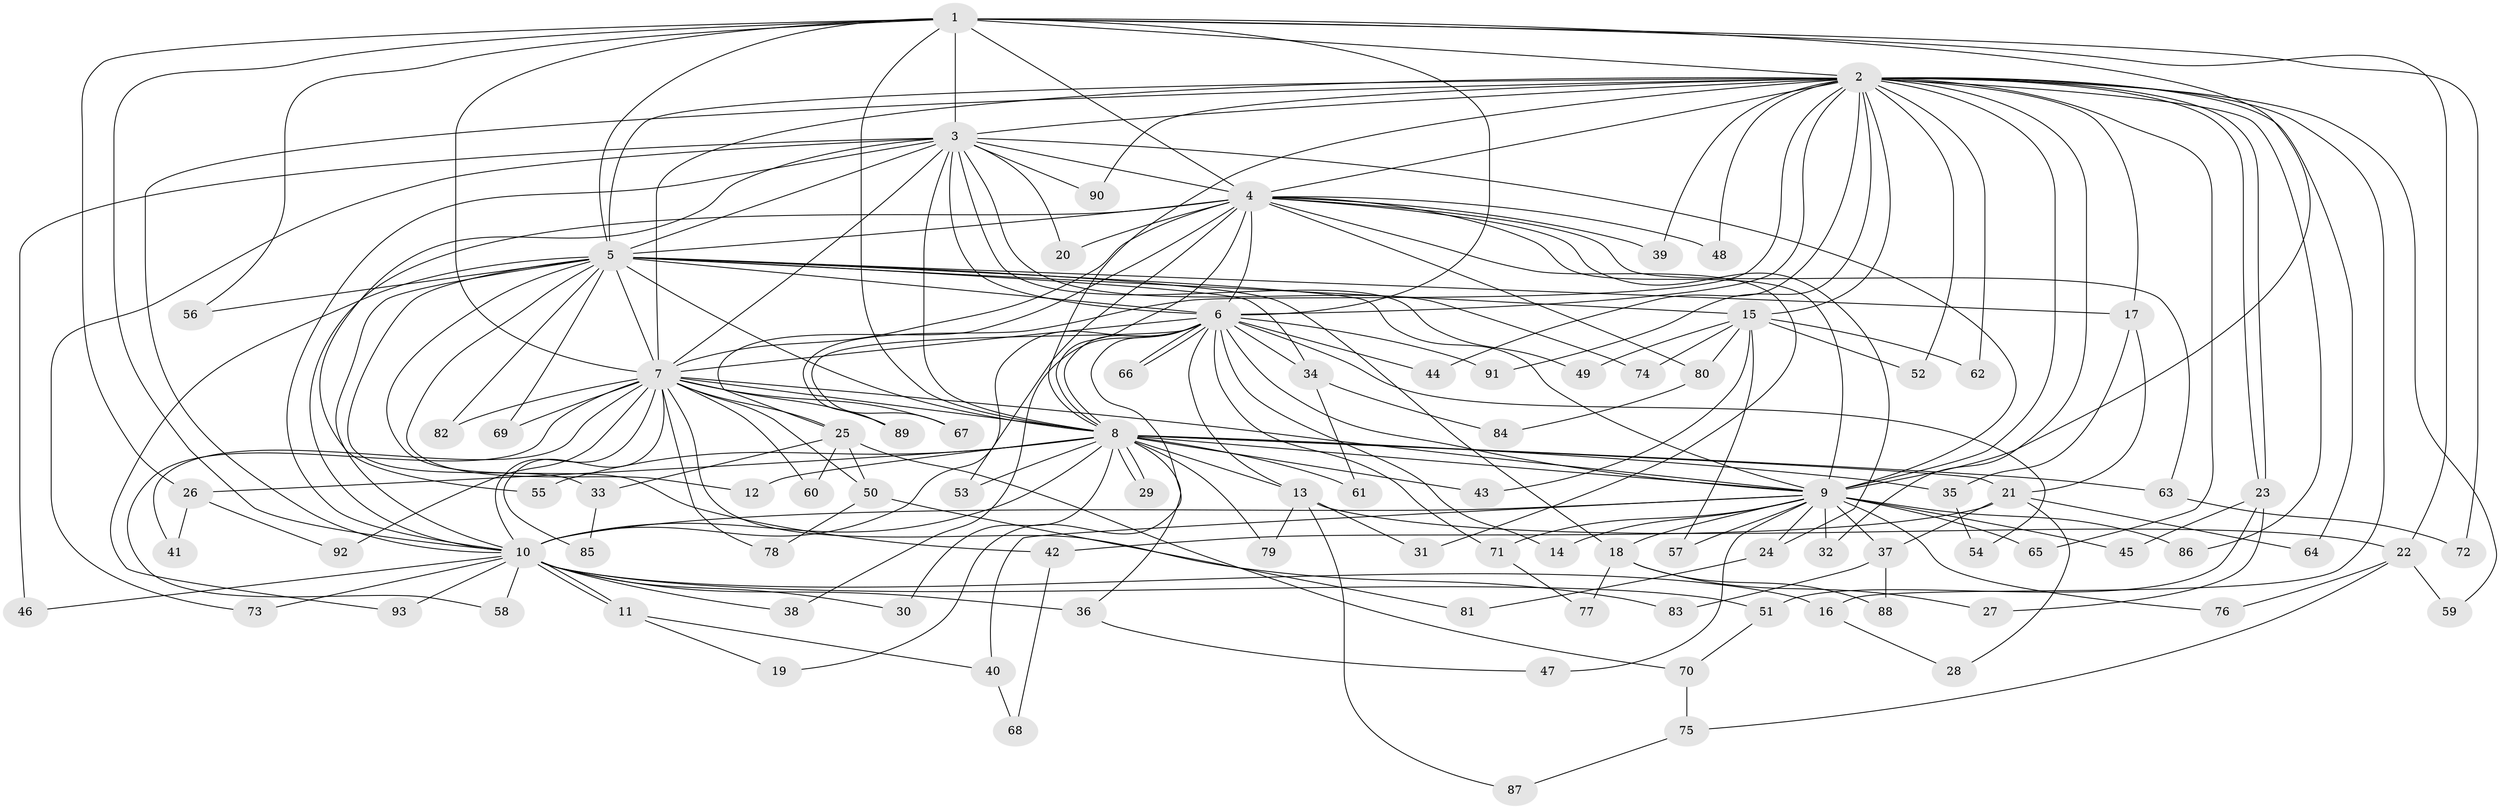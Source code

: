 // Generated by graph-tools (version 1.1) at 2025/49/03/09/25 03:49:38]
// undirected, 93 vertices, 211 edges
graph export_dot {
graph [start="1"]
  node [color=gray90,style=filled];
  1;
  2;
  3;
  4;
  5;
  6;
  7;
  8;
  9;
  10;
  11;
  12;
  13;
  14;
  15;
  16;
  17;
  18;
  19;
  20;
  21;
  22;
  23;
  24;
  25;
  26;
  27;
  28;
  29;
  30;
  31;
  32;
  33;
  34;
  35;
  36;
  37;
  38;
  39;
  40;
  41;
  42;
  43;
  44;
  45;
  46;
  47;
  48;
  49;
  50;
  51;
  52;
  53;
  54;
  55;
  56;
  57;
  58;
  59;
  60;
  61;
  62;
  63;
  64;
  65;
  66;
  67;
  68;
  69;
  70;
  71;
  72;
  73;
  74;
  75;
  76;
  77;
  78;
  79;
  80;
  81;
  82;
  83;
  84;
  85;
  86;
  87;
  88;
  89;
  90;
  91;
  92;
  93;
  1 -- 2;
  1 -- 3;
  1 -- 4;
  1 -- 5;
  1 -- 6;
  1 -- 7;
  1 -- 8;
  1 -- 9;
  1 -- 10;
  1 -- 22;
  1 -- 26;
  1 -- 56;
  1 -- 72;
  2 -- 3;
  2 -- 4;
  2 -- 5;
  2 -- 6;
  2 -- 7;
  2 -- 8;
  2 -- 9;
  2 -- 10;
  2 -- 15;
  2 -- 16;
  2 -- 17;
  2 -- 23;
  2 -- 23;
  2 -- 32;
  2 -- 39;
  2 -- 44;
  2 -- 48;
  2 -- 52;
  2 -- 59;
  2 -- 62;
  2 -- 64;
  2 -- 65;
  2 -- 86;
  2 -- 89;
  2 -- 90;
  2 -- 91;
  3 -- 4;
  3 -- 5;
  3 -- 6;
  3 -- 7;
  3 -- 8;
  3 -- 9;
  3 -- 10;
  3 -- 20;
  3 -- 46;
  3 -- 49;
  3 -- 55;
  3 -- 73;
  3 -- 74;
  3 -- 90;
  4 -- 5;
  4 -- 6;
  4 -- 7;
  4 -- 8;
  4 -- 9;
  4 -- 10;
  4 -- 20;
  4 -- 24;
  4 -- 25;
  4 -- 31;
  4 -- 39;
  4 -- 48;
  4 -- 53;
  4 -- 63;
  4 -- 80;
  5 -- 6;
  5 -- 7;
  5 -- 8;
  5 -- 9;
  5 -- 10;
  5 -- 12;
  5 -- 15;
  5 -- 17;
  5 -- 18;
  5 -- 33;
  5 -- 34;
  5 -- 42;
  5 -- 56;
  5 -- 69;
  5 -- 82;
  5 -- 93;
  6 -- 7;
  6 -- 8;
  6 -- 9;
  6 -- 10;
  6 -- 13;
  6 -- 14;
  6 -- 19;
  6 -- 34;
  6 -- 38;
  6 -- 44;
  6 -- 54;
  6 -- 66;
  6 -- 66;
  6 -- 67;
  6 -- 71;
  6 -- 91;
  7 -- 8;
  7 -- 9;
  7 -- 10;
  7 -- 25;
  7 -- 41;
  7 -- 50;
  7 -- 58;
  7 -- 60;
  7 -- 67;
  7 -- 69;
  7 -- 78;
  7 -- 82;
  7 -- 83;
  7 -- 85;
  7 -- 89;
  7 -- 92;
  8 -- 9;
  8 -- 10;
  8 -- 12;
  8 -- 13;
  8 -- 21;
  8 -- 26;
  8 -- 29;
  8 -- 29;
  8 -- 30;
  8 -- 35;
  8 -- 36;
  8 -- 43;
  8 -- 53;
  8 -- 55;
  8 -- 61;
  8 -- 63;
  8 -- 79;
  9 -- 10;
  9 -- 14;
  9 -- 18;
  9 -- 24;
  9 -- 32;
  9 -- 37;
  9 -- 40;
  9 -- 45;
  9 -- 47;
  9 -- 57;
  9 -- 65;
  9 -- 71;
  9 -- 76;
  9 -- 86;
  10 -- 11;
  10 -- 11;
  10 -- 16;
  10 -- 30;
  10 -- 36;
  10 -- 38;
  10 -- 46;
  10 -- 51;
  10 -- 58;
  10 -- 73;
  10 -- 93;
  11 -- 19;
  11 -- 40;
  13 -- 22;
  13 -- 31;
  13 -- 79;
  13 -- 87;
  15 -- 43;
  15 -- 49;
  15 -- 52;
  15 -- 57;
  15 -- 62;
  15 -- 74;
  15 -- 80;
  16 -- 28;
  17 -- 21;
  17 -- 35;
  18 -- 27;
  18 -- 77;
  18 -- 88;
  21 -- 28;
  21 -- 37;
  21 -- 42;
  21 -- 64;
  22 -- 59;
  22 -- 75;
  22 -- 76;
  23 -- 27;
  23 -- 45;
  23 -- 51;
  24 -- 81;
  25 -- 33;
  25 -- 50;
  25 -- 60;
  25 -- 70;
  26 -- 41;
  26 -- 92;
  33 -- 85;
  34 -- 61;
  34 -- 84;
  35 -- 54;
  36 -- 47;
  37 -- 83;
  37 -- 88;
  40 -- 68;
  42 -- 68;
  50 -- 78;
  50 -- 81;
  51 -- 70;
  63 -- 72;
  70 -- 75;
  71 -- 77;
  75 -- 87;
  80 -- 84;
}
